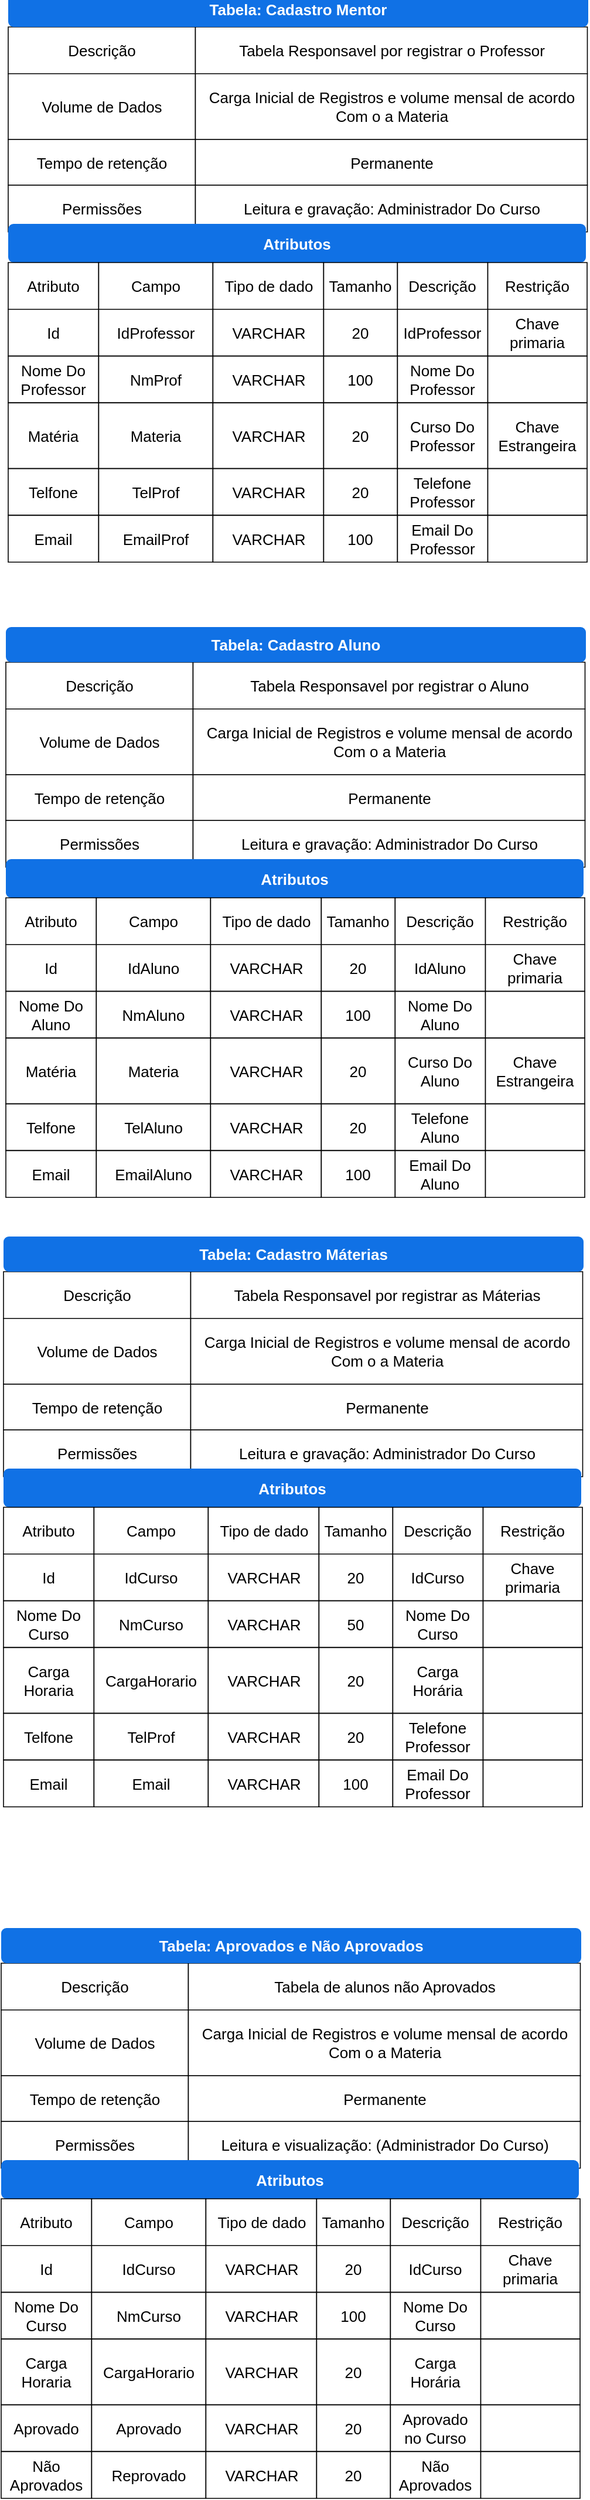 <mxfile version="24.8.4">
  <diagram name="Página-1" id="PAXbhvuJeFWXxdjK3qno">
    <mxGraphModel dx="1434" dy="792" grid="1" gridSize="10" guides="1" tooltips="1" connect="1" arrows="1" fold="1" page="1" pageScale="1" pageWidth="827" pageHeight="1169" math="0" shadow="0">
      <root>
        <mxCell id="0" />
        <mxCell id="1" parent="0" />
        <mxCell id="f3UsurF6tnfP4x0F-ZMV-2" value="" style="html=1;overflow=block;blockSpacing=1;whiteSpace=wrap;fontSize=13;align=left;spacing=3.8;verticalAlign=top;strokeColor=none;fillOpacity=0;rounded=1;absoluteArcSize=1;arcSize=9;fillColor=#ffffff;strokeWidth=0;lucidId=qW1h2og5B8as;" parent="1" vertex="1">
          <mxGeometry x="833" y="425" width="143" height="24" as="geometry" />
        </mxCell>
        <mxCell id="f3UsurF6tnfP4x0F-ZMV-3" value="" style="group;dropTarget=0;pointerEvents=0;html=1;" parent="1" vertex="1">
          <mxGeometry x="705" y="438" width="462" height="175" as="geometry" />
        </mxCell>
        <mxCell id="f3UsurF6tnfP4x0F-ZMV-4" value="Descrição" style="shape=partialRectangle;html=1;whiteSpace=wrap;connectable=0;fillColor=#ffffff;verticalAlign=middle;spacing=3.8;strokeWidth=0.8;fontSize=13;" parent="f3UsurF6tnfP4x0F-ZMV-3" vertex="1">
          <mxGeometry width="159.75" height="39.9" as="geometry" />
        </mxCell>
        <mxCell id="f3UsurF6tnfP4x0F-ZMV-5" value="Tabela Responsavel por registrar o Professor" style="shape=partialRectangle;html=1;whiteSpace=wrap;connectable=0;fillColor=#ffffff;verticalAlign=middle;spacing=3.8;strokeWidth=0.8;fontSize=13;" parent="f3UsurF6tnfP4x0F-ZMV-3" vertex="1">
          <mxGeometry x="159.75" width="334.5" height="39.9" as="geometry" />
        </mxCell>
        <mxCell id="f3UsurF6tnfP4x0F-ZMV-6" value="Volume de Dados" style="shape=partialRectangle;html=1;whiteSpace=wrap;connectable=0;fillColor=#ffffff;verticalAlign=middle;spacing=3.8;strokeWidth=0.8;fontSize=13;" parent="f3UsurF6tnfP4x0F-ZMV-3" vertex="1">
          <mxGeometry y="39.9" width="159.75" height="56.1" as="geometry" />
        </mxCell>
        <mxCell id="f3UsurF6tnfP4x0F-ZMV-7" value="Carga Inicial de Registros e volume mensal de acordo Com o a Materia " style="shape=partialRectangle;html=1;whiteSpace=wrap;connectable=0;fillColor=#ffffff;verticalAlign=middle;spacing=3.8;strokeWidth=0.8;fontSize=13;" parent="f3UsurF6tnfP4x0F-ZMV-3" vertex="1">
          <mxGeometry x="159.75" y="39.9" width="334.5" height="56.1" as="geometry" />
        </mxCell>
        <mxCell id="f3UsurF6tnfP4x0F-ZMV-8" value="Tempo de retenção" style="shape=partialRectangle;html=1;whiteSpace=wrap;connectable=0;fillColor=#ffffff;strokeOpacity=100;verticalAlign=middle;spacing=3.8;strokeWidth=0.8;fontSize=13;" parent="f3UsurF6tnfP4x0F-ZMV-3" vertex="1">
          <mxGeometry y="96" width="159.75" height="39" as="geometry" />
        </mxCell>
        <mxCell id="f3UsurF6tnfP4x0F-ZMV-9" value="Permanente" style="shape=partialRectangle;html=1;whiteSpace=wrap;connectable=0;fillColor=#ffffff;strokeOpacity=100;verticalAlign=middle;spacing=3.8;strokeWidth=0.8;fontSize=13;" parent="f3UsurF6tnfP4x0F-ZMV-3" vertex="1">
          <mxGeometry x="159.75" y="96" width="334.5" height="39" as="geometry" />
        </mxCell>
        <mxCell id="f3UsurF6tnfP4x0F-ZMV-10" value="Permissões" style="shape=partialRectangle;html=1;whiteSpace=wrap;connectable=0;fillColor=#ffffff;strokeOpacity=100;verticalAlign=middle;spacing=3.8;strokeWidth=0.8;fontSize=13;" parent="f3UsurF6tnfP4x0F-ZMV-3" vertex="1">
          <mxGeometry y="135" width="159.75" height="39.9" as="geometry" />
        </mxCell>
        <mxCell id="f3UsurF6tnfP4x0F-ZMV-11" value="Leitura e gravação: Administrador Do Curso" style="shape=partialRectangle;html=1;whiteSpace=wrap;connectable=0;fillColor=#ffffff;strokeOpacity=100;verticalAlign=middle;spacing=3.8;strokeWidth=0.8;fontSize=13;" parent="f3UsurF6tnfP4x0F-ZMV-3" vertex="1">
          <mxGeometry x="159.75" y="135" width="334.5" height="39.9" as="geometry" />
        </mxCell>
        <mxCell id="f3UsurF6tnfP4x0F-ZMV-12" value="Tabela: Cadastro Mentor" style="html=1;overflow=block;blockSpacing=1;whiteSpace=wrap;fontSize=13;fontColor=#ffffff;fontStyle=1;spacing=3.8;strokeColor=#unset;fillOpacity=100;rounded=1;absoluteArcSize=1;arcSize=9;fillColor=#1071e5;strokeWidth=NaN;lucidId=qW1hL0tGTbgu;" parent="1" vertex="1">
          <mxGeometry x="705" y="408" width="495" height="30" as="geometry" />
        </mxCell>
        <mxCell id="f3UsurF6tnfP4x0F-ZMV-13" value="Atributos" style="html=1;overflow=block;blockSpacing=1;whiteSpace=wrap;fontSize=13;fontColor=#ffffff;fontStyle=1;spacing=3.8;strokeColor=#unset;fillOpacity=100;rounded=1;absoluteArcSize=1;arcSize=9;fillColor=#1071e5;strokeWidth=NaN;lucidId=qW1hWsr51kTA;" parent="1" vertex="1">
          <mxGeometry x="705" y="606" width="493" height="33" as="geometry" />
        </mxCell>
        <mxCell id="f3UsurF6tnfP4x0F-ZMV-14" value="" style="group;dropTarget=0;pointerEvents=0;html=1;" parent="1" vertex="1">
          <mxGeometry x="705" y="639" width="462" height="200" as="geometry" />
        </mxCell>
        <mxCell id="f3UsurF6tnfP4x0F-ZMV-15" value="Atributo" style="shape=partialRectangle;html=1;whiteSpace=wrap;connectable=0;fillColor=#ffffff;verticalAlign=middle;spacing=3.8;strokeWidth=0.8;fontSize=13;" parent="f3UsurF6tnfP4x0F-ZMV-14" vertex="1">
          <mxGeometry width="77.213" height="39.9" as="geometry" />
        </mxCell>
        <mxCell id="f3UsurF6tnfP4x0F-ZMV-16" value="Campo" style="shape=partialRectangle;html=1;whiteSpace=wrap;connectable=0;fillColor=#ffffff;verticalAlign=middle;spacing=3.8;strokeWidth=0.8;fontSize=13;" parent="f3UsurF6tnfP4x0F-ZMV-14" vertex="1">
          <mxGeometry x="77.213" width="97.5" height="39.9" as="geometry" />
        </mxCell>
        <mxCell id="f3UsurF6tnfP4x0F-ZMV-17" value="Tipo de dado" style="shape=partialRectangle;html=1;whiteSpace=wrap;connectable=0;fillColor=#ffffff;verticalAlign=middle;spacing=3.8;strokeWidth=0.8;fontSize=13;" parent="f3UsurF6tnfP4x0F-ZMV-14" vertex="1">
          <mxGeometry x="174.713" width="94.5" height="39.9" as="geometry" />
        </mxCell>
        <mxCell id="f3UsurF6tnfP4x0F-ZMV-18" value="Tamanho" style="shape=partialRectangle;html=1;whiteSpace=wrap;connectable=0;fillColor=#ffffff;strokeOpacity=100;verticalAlign=middle;spacing=3.8;strokeWidth=0.8;fontSize=13;" parent="f3UsurF6tnfP4x0F-ZMV-14" vertex="1">
          <mxGeometry x="269.212" width="63" height="39.9" as="geometry" />
        </mxCell>
        <mxCell id="f3UsurF6tnfP4x0F-ZMV-19" value="Descrição" style="shape=partialRectangle;html=1;whiteSpace=wrap;connectable=0;fillColor=#ffffff;strokeOpacity=100;verticalAlign=middle;spacing=3.8;strokeWidth=0.8;fontSize=13;" parent="f3UsurF6tnfP4x0F-ZMV-14" vertex="1">
          <mxGeometry x="332.212" width="77.063" height="39.9" as="geometry" />
        </mxCell>
        <mxCell id="f3UsurF6tnfP4x0F-ZMV-20" value="Restrição" style="shape=partialRectangle;html=1;whiteSpace=wrap;connectable=0;fillColor=#ffffff;strokeOpacity=100;verticalAlign=middle;spacing=3.8;strokeWidth=0.8;fontSize=13;" parent="f3UsurF6tnfP4x0F-ZMV-14" vertex="1">
          <mxGeometry x="409.275" width="84.75" height="39.9" as="geometry" />
        </mxCell>
        <mxCell id="f3UsurF6tnfP4x0F-ZMV-21" value="Id" style="shape=partialRectangle;html=1;whiteSpace=wrap;connectable=0;fillColor=#ffffff;verticalAlign=middle;spacing=3.8;strokeWidth=0.8;fontSize=13;" parent="f3UsurF6tnfP4x0F-ZMV-14" vertex="1">
          <mxGeometry y="39.9" width="77.213" height="39.9" as="geometry" />
        </mxCell>
        <mxCell id="f3UsurF6tnfP4x0F-ZMV-22" value="IdProfessor" style="shape=partialRectangle;html=1;whiteSpace=wrap;connectable=0;fillColor=#ffffff;verticalAlign=middle;spacing=3.8;strokeWidth=0.8;fontSize=13;" parent="f3UsurF6tnfP4x0F-ZMV-14" vertex="1">
          <mxGeometry x="77.213" y="39.9" width="97.5" height="39.9" as="geometry" />
        </mxCell>
        <mxCell id="f3UsurF6tnfP4x0F-ZMV-23" value="VARCHAR" style="shape=partialRectangle;html=1;whiteSpace=wrap;connectable=0;fillColor=#ffffff;verticalAlign=middle;spacing=3.8;strokeWidth=0.8;fontSize=13;" parent="f3UsurF6tnfP4x0F-ZMV-14" vertex="1">
          <mxGeometry x="174.713" y="39.9" width="94.5" height="39.9" as="geometry" />
        </mxCell>
        <mxCell id="f3UsurF6tnfP4x0F-ZMV-24" value="20" style="shape=partialRectangle;html=1;whiteSpace=wrap;connectable=0;fillColor=#ffffff;strokeOpacity=100;verticalAlign=middle;spacing=3.8;strokeWidth=0.8;fontSize=13;" parent="f3UsurF6tnfP4x0F-ZMV-14" vertex="1">
          <mxGeometry x="269.212" y="39.9" width="63" height="39.9" as="geometry" />
        </mxCell>
        <mxCell id="f3UsurF6tnfP4x0F-ZMV-25" value="IdProfessor" style="shape=partialRectangle;html=1;whiteSpace=wrap;connectable=0;fillColor=#ffffff;strokeOpacity=100;verticalAlign=middle;spacing=3.8;strokeWidth=0.8;fontSize=13;" parent="f3UsurF6tnfP4x0F-ZMV-14" vertex="1">
          <mxGeometry x="332.212" y="39.9" width="77.063" height="39.9" as="geometry" />
        </mxCell>
        <mxCell id="f3UsurF6tnfP4x0F-ZMV-26" value="Chave primaria" style="shape=partialRectangle;html=1;whiteSpace=wrap;connectable=0;fillColor=#ffffff;strokeOpacity=100;verticalAlign=middle;spacing=3.8;strokeWidth=0.8;fontSize=13;" parent="f3UsurF6tnfP4x0F-ZMV-14" vertex="1">
          <mxGeometry x="409.275" y="39.9" width="84.75" height="39.9" as="geometry" />
        </mxCell>
        <mxCell id="f3UsurF6tnfP4x0F-ZMV-27" value="Nome Do Professor" style="shape=partialRectangle;html=1;whiteSpace=wrap;connectable=0;fillColor=#ffffff;strokeOpacity=100;verticalAlign=middle;spacing=3.8;strokeWidth=0.8;fontSize=13;" parent="f3UsurF6tnfP4x0F-ZMV-14" vertex="1">
          <mxGeometry y="79.8" width="77.213" height="39.9" as="geometry" />
        </mxCell>
        <mxCell id="f3UsurF6tnfP4x0F-ZMV-28" value="NmProf" style="shape=partialRectangle;html=1;whiteSpace=wrap;connectable=0;fillColor=#ffffff;strokeOpacity=100;verticalAlign=middle;spacing=3.8;strokeWidth=0.8;fontSize=13;" parent="f3UsurF6tnfP4x0F-ZMV-14" vertex="1">
          <mxGeometry x="77.213" y="79.8" width="97.5" height="39.9" as="geometry" />
        </mxCell>
        <mxCell id="f3UsurF6tnfP4x0F-ZMV-29" value="VARCHAR" style="shape=partialRectangle;html=1;whiteSpace=wrap;connectable=0;fillColor=#ffffff;strokeOpacity=100;verticalAlign=middle;spacing=3.8;strokeWidth=0.8;fontSize=13;" parent="f3UsurF6tnfP4x0F-ZMV-14" vertex="1">
          <mxGeometry x="174.713" y="79.8" width="94.5" height="39.9" as="geometry" />
        </mxCell>
        <mxCell id="f3UsurF6tnfP4x0F-ZMV-30" value="100" style="shape=partialRectangle;html=1;whiteSpace=wrap;connectable=0;fillColor=#ffffff;strokeOpacity=100;verticalAlign=middle;spacing=3.8;strokeWidth=0.8;fontSize=13;" parent="f3UsurF6tnfP4x0F-ZMV-14" vertex="1">
          <mxGeometry x="269.212" y="79.8" width="63" height="39.9" as="geometry" />
        </mxCell>
        <mxCell id="f3UsurF6tnfP4x0F-ZMV-31" value="Nome Do Professor" style="shape=partialRectangle;html=1;whiteSpace=wrap;connectable=0;fillColor=#ffffff;strokeOpacity=100;verticalAlign=middle;spacing=3.8;strokeWidth=0.8;fontSize=13;" parent="f3UsurF6tnfP4x0F-ZMV-14" vertex="1">
          <mxGeometry x="332.212" y="79.8" width="77.063" height="39.9" as="geometry" />
        </mxCell>
        <mxCell id="f3UsurF6tnfP4x0F-ZMV-32" value="" style="shape=partialRectangle;html=1;whiteSpace=wrap;connectable=0;fillColor=#ffffff;strokeOpacity=100;verticalAlign=middle;spacing=3.8;strokeWidth=0.8;fontSize=13;" parent="f3UsurF6tnfP4x0F-ZMV-14" vertex="1">
          <mxGeometry x="409.275" y="79.8" width="84.75" height="39.9" as="geometry" />
        </mxCell>
        <mxCell id="f3UsurF6tnfP4x0F-ZMV-33" value="Matéria " style="shape=partialRectangle;html=1;whiteSpace=wrap;connectable=0;fillColor=#ffffff;strokeOpacity=100;verticalAlign=middle;spacing=3.8;strokeWidth=0.8;fontSize=13;" parent="f3UsurF6tnfP4x0F-ZMV-14" vertex="1">
          <mxGeometry y="119.7" width="77.213" height="56.1" as="geometry" />
        </mxCell>
        <mxCell id="f3UsurF6tnfP4x0F-ZMV-34" value="Materia" style="shape=partialRectangle;html=1;whiteSpace=wrap;connectable=0;fillColor=#ffffff;strokeOpacity=100;verticalAlign=middle;spacing=3.8;strokeWidth=0.8;fontSize=13;" parent="f3UsurF6tnfP4x0F-ZMV-14" vertex="1">
          <mxGeometry x="77.213" y="119.7" width="97.5" height="56.1" as="geometry" />
        </mxCell>
        <mxCell id="f3UsurF6tnfP4x0F-ZMV-35" value="VARCHAR" style="shape=partialRectangle;html=1;whiteSpace=wrap;connectable=0;fillColor=#ffffff;strokeOpacity=100;verticalAlign=middle;spacing=3.8;strokeWidth=0.8;fontSize=13;" parent="f3UsurF6tnfP4x0F-ZMV-14" vertex="1">
          <mxGeometry x="174.713" y="119.7" width="94.5" height="56.1" as="geometry" />
        </mxCell>
        <mxCell id="f3UsurF6tnfP4x0F-ZMV-36" value="20" style="shape=partialRectangle;html=1;whiteSpace=wrap;connectable=0;fillColor=#ffffff;strokeOpacity=100;verticalAlign=middle;spacing=3.8;strokeWidth=0.8;fontSize=13;" parent="f3UsurF6tnfP4x0F-ZMV-14" vertex="1">
          <mxGeometry x="269.212" y="119.7" width="63" height="56.1" as="geometry" />
        </mxCell>
        <mxCell id="f3UsurF6tnfP4x0F-ZMV-37" value="Curso Do Professor" style="shape=partialRectangle;html=1;whiteSpace=wrap;connectable=0;fillColor=#ffffff;strokeOpacity=100;verticalAlign=middle;spacing=3.8;strokeWidth=0.8;fontSize=13;" parent="f3UsurF6tnfP4x0F-ZMV-14" vertex="1">
          <mxGeometry x="332.212" y="119.7" width="77.063" height="56.1" as="geometry" />
        </mxCell>
        <mxCell id="f3UsurF6tnfP4x0F-ZMV-38" value="&lt;div&gt;Chave Estrangeira&lt;/div&gt;" style="shape=partialRectangle;html=1;whiteSpace=wrap;connectable=0;fillColor=#ffffff;strokeOpacity=100;verticalAlign=middle;spacing=3.8;strokeWidth=0.8;fontSize=13;" parent="f3UsurF6tnfP4x0F-ZMV-14" vertex="1">
          <mxGeometry x="409.275" y="119.7" width="84.75" height="56.1" as="geometry" />
        </mxCell>
        <mxCell id="f3UsurF6tnfP4x0F-ZMV-39" value="Telfone" style="shape=partialRectangle;html=1;whiteSpace=wrap;connectable=0;fillColor=#ffffff;strokeOpacity=100;verticalAlign=middle;spacing=3.8;strokeWidth=0.8;fontSize=13;" parent="f3UsurF6tnfP4x0F-ZMV-14" vertex="1">
          <mxGeometry y="175.8" width="77.213" height="39.9" as="geometry" />
        </mxCell>
        <mxCell id="f3UsurF6tnfP4x0F-ZMV-40" value="TelProf" style="shape=partialRectangle;html=1;whiteSpace=wrap;connectable=0;fillColor=#ffffff;strokeOpacity=100;verticalAlign=middle;spacing=3.8;strokeWidth=0.8;fontSize=13;" parent="f3UsurF6tnfP4x0F-ZMV-14" vertex="1">
          <mxGeometry x="77.213" y="175.8" width="97.5" height="39.9" as="geometry" />
        </mxCell>
        <mxCell id="f3UsurF6tnfP4x0F-ZMV-41" value="VARCHAR" style="shape=partialRectangle;html=1;whiteSpace=wrap;connectable=0;fillColor=#ffffff;strokeOpacity=100;verticalAlign=middle;spacing=3.8;strokeWidth=0.8;fontSize=13;" parent="f3UsurF6tnfP4x0F-ZMV-14" vertex="1">
          <mxGeometry x="174.713" y="175.8" width="94.5" height="39.9" as="geometry" />
        </mxCell>
        <mxCell id="f3UsurF6tnfP4x0F-ZMV-42" value="20" style="shape=partialRectangle;html=1;whiteSpace=wrap;connectable=0;fillColor=#ffffff;strokeOpacity=100;verticalAlign=middle;spacing=3.8;strokeWidth=0.8;fontSize=13;" parent="f3UsurF6tnfP4x0F-ZMV-14" vertex="1">
          <mxGeometry x="269.212" y="175.8" width="63" height="39.9" as="geometry" />
        </mxCell>
        <mxCell id="f3UsurF6tnfP4x0F-ZMV-43" value="Telefone Professor" style="shape=partialRectangle;html=1;whiteSpace=wrap;connectable=0;fillColor=#ffffff;strokeOpacity=100;verticalAlign=middle;spacing=3.8;strokeWidth=0.8;fontSize=13;" parent="f3UsurF6tnfP4x0F-ZMV-14" vertex="1">
          <mxGeometry x="332.212" y="175.8" width="77.063" height="39.9" as="geometry" />
        </mxCell>
        <mxCell id="f3UsurF6tnfP4x0F-ZMV-44" value="" style="shape=partialRectangle;html=1;whiteSpace=wrap;connectable=0;fillColor=#ffffff;strokeOpacity=100;verticalAlign=middle;spacing=3.8;strokeWidth=0.8;fontSize=13;" parent="f3UsurF6tnfP4x0F-ZMV-14" vertex="1">
          <mxGeometry x="409.275" y="175.8" width="84.75" height="39.9" as="geometry" />
        </mxCell>
        <mxCell id="f3UsurF6tnfP4x0F-ZMV-45" value="Email" style="shape=partialRectangle;html=1;whiteSpace=wrap;connectable=0;fillColor=#ffffff;strokeOpacity=100;verticalAlign=middle;spacing=3.8;strokeWidth=0.8;fontSize=13;" parent="f3UsurF6tnfP4x0F-ZMV-14" vertex="1">
          <mxGeometry y="215.7" width="77.213" height="39.9" as="geometry" />
        </mxCell>
        <mxCell id="f3UsurF6tnfP4x0F-ZMV-46" value="EmailProf" style="shape=partialRectangle;html=1;whiteSpace=wrap;connectable=0;fillColor=#ffffff;strokeOpacity=100;verticalAlign=middle;spacing=3.8;strokeWidth=0.8;fontSize=13;" parent="f3UsurF6tnfP4x0F-ZMV-14" vertex="1">
          <mxGeometry x="77.213" y="215.7" width="97.5" height="39.9" as="geometry" />
        </mxCell>
        <mxCell id="f3UsurF6tnfP4x0F-ZMV-47" value="VARCHAR" style="shape=partialRectangle;html=1;whiteSpace=wrap;connectable=0;fillColor=#ffffff;strokeOpacity=100;verticalAlign=middle;spacing=3.8;strokeWidth=0.8;fontSize=13;" parent="f3UsurF6tnfP4x0F-ZMV-14" vertex="1">
          <mxGeometry x="174.713" y="215.7" width="94.5" height="39.9" as="geometry" />
        </mxCell>
        <mxCell id="f3UsurF6tnfP4x0F-ZMV-48" value="100" style="shape=partialRectangle;html=1;whiteSpace=wrap;connectable=0;fillColor=#ffffff;strokeOpacity=100;verticalAlign=middle;spacing=3.8;strokeWidth=0.8;fontSize=13;" parent="f3UsurF6tnfP4x0F-ZMV-14" vertex="1">
          <mxGeometry x="269.212" y="215.7" width="63" height="39.9" as="geometry" />
        </mxCell>
        <mxCell id="f3UsurF6tnfP4x0F-ZMV-49" value="Email Do Professor" style="shape=partialRectangle;html=1;whiteSpace=wrap;connectable=0;fillColor=#ffffff;strokeOpacity=100;verticalAlign=middle;spacing=3.8;strokeWidth=0.8;fontSize=13;" parent="f3UsurF6tnfP4x0F-ZMV-14" vertex="1">
          <mxGeometry x="332.212" y="215.7" width="77.063" height="39.9" as="geometry" />
        </mxCell>
        <mxCell id="f3UsurF6tnfP4x0F-ZMV-50" value="" style="shape=partialRectangle;html=1;whiteSpace=wrap;connectable=0;fillColor=#ffffff;strokeOpacity=100;verticalAlign=middle;spacing=3.8;strokeWidth=0.8;fontSize=13;" parent="f3UsurF6tnfP4x0F-ZMV-14" vertex="1">
          <mxGeometry x="409.275" y="215.7" width="84.75" height="39.9" as="geometry" />
        </mxCell>
        <mxCell id="f3UsurF6tnfP4x0F-ZMV-75" value="" style="html=1;overflow=block;blockSpacing=1;whiteSpace=wrap;fontSize=13;align=left;spacing=3.8;verticalAlign=top;strokeColor=none;fillOpacity=0;rounded=1;absoluteArcSize=1;arcSize=9;fillColor=#ffffff;strokeWidth=0;lucidId=qW1h2og5B8as;" parent="1" vertex="1">
          <mxGeometry x="831" y="967" width="143" height="24" as="geometry" />
        </mxCell>
        <mxCell id="f3UsurF6tnfP4x0F-ZMV-76" value="" style="group;dropTarget=0;pointerEvents=0;html=1;" parent="1" vertex="1">
          <mxGeometry x="703" y="980" width="462" height="175" as="geometry" />
        </mxCell>
        <mxCell id="f3UsurF6tnfP4x0F-ZMV-77" value="Descrição" style="shape=partialRectangle;html=1;whiteSpace=wrap;connectable=0;fillColor=#ffffff;verticalAlign=middle;spacing=3.8;strokeWidth=0.8;fontSize=13;" parent="f3UsurF6tnfP4x0F-ZMV-76" vertex="1">
          <mxGeometry width="159.75" height="39.9" as="geometry" />
        </mxCell>
        <mxCell id="f3UsurF6tnfP4x0F-ZMV-78" value="Tabela Responsavel por registrar o Aluno" style="shape=partialRectangle;html=1;whiteSpace=wrap;connectable=0;fillColor=#ffffff;verticalAlign=middle;spacing=3.8;strokeWidth=0.8;fontSize=13;" parent="f3UsurF6tnfP4x0F-ZMV-76" vertex="1">
          <mxGeometry x="159.75" width="334.5" height="39.9" as="geometry" />
        </mxCell>
        <mxCell id="f3UsurF6tnfP4x0F-ZMV-79" value="Volume de Dados" style="shape=partialRectangle;html=1;whiteSpace=wrap;connectable=0;fillColor=#ffffff;verticalAlign=middle;spacing=3.8;strokeWidth=0.8;fontSize=13;" parent="f3UsurF6tnfP4x0F-ZMV-76" vertex="1">
          <mxGeometry y="39.9" width="159.75" height="56.1" as="geometry" />
        </mxCell>
        <mxCell id="f3UsurF6tnfP4x0F-ZMV-80" value="Carga Inicial de Registros e volume mensal de acordo Com o a Materia " style="shape=partialRectangle;html=1;whiteSpace=wrap;connectable=0;fillColor=#ffffff;verticalAlign=middle;spacing=3.8;strokeWidth=0.8;fontSize=13;" parent="f3UsurF6tnfP4x0F-ZMV-76" vertex="1">
          <mxGeometry x="159.75" y="39.9" width="334.5" height="56.1" as="geometry" />
        </mxCell>
        <mxCell id="f3UsurF6tnfP4x0F-ZMV-81" value="Tempo de retenção" style="shape=partialRectangle;html=1;whiteSpace=wrap;connectable=0;fillColor=#ffffff;strokeOpacity=100;verticalAlign=middle;spacing=3.8;strokeWidth=0.8;fontSize=13;" parent="f3UsurF6tnfP4x0F-ZMV-76" vertex="1">
          <mxGeometry y="96" width="159.75" height="39" as="geometry" />
        </mxCell>
        <mxCell id="f3UsurF6tnfP4x0F-ZMV-82" value="Permanente" style="shape=partialRectangle;html=1;whiteSpace=wrap;connectable=0;fillColor=#ffffff;strokeOpacity=100;verticalAlign=middle;spacing=3.8;strokeWidth=0.8;fontSize=13;" parent="f3UsurF6tnfP4x0F-ZMV-76" vertex="1">
          <mxGeometry x="159.75" y="96" width="334.5" height="39" as="geometry" />
        </mxCell>
        <mxCell id="f3UsurF6tnfP4x0F-ZMV-83" value="Permissões" style="shape=partialRectangle;html=1;whiteSpace=wrap;connectable=0;fillColor=#ffffff;strokeOpacity=100;verticalAlign=middle;spacing=3.8;strokeWidth=0.8;fontSize=13;" parent="f3UsurF6tnfP4x0F-ZMV-76" vertex="1">
          <mxGeometry y="135" width="159.75" height="39.9" as="geometry" />
        </mxCell>
        <mxCell id="f3UsurF6tnfP4x0F-ZMV-84" value="Leitura e gravação: Administrador Do Curso" style="shape=partialRectangle;html=1;whiteSpace=wrap;connectable=0;fillColor=#ffffff;strokeOpacity=100;verticalAlign=middle;spacing=3.8;strokeWidth=0.8;fontSize=13;" parent="f3UsurF6tnfP4x0F-ZMV-76" vertex="1">
          <mxGeometry x="159.75" y="135" width="334.5" height="39.9" as="geometry" />
        </mxCell>
        <mxCell id="f3UsurF6tnfP4x0F-ZMV-85" value="Tabela: Cadastro Aluno" style="html=1;overflow=block;blockSpacing=1;whiteSpace=wrap;fontSize=13;fontColor=#ffffff;fontStyle=1;spacing=3.8;strokeColor=#unset;fillOpacity=100;rounded=1;absoluteArcSize=1;arcSize=9;fillColor=#1071e5;strokeWidth=NaN;lucidId=qW1hL0tGTbgu;" parent="1" vertex="1">
          <mxGeometry x="703" y="950" width="495" height="30" as="geometry" />
        </mxCell>
        <mxCell id="f3UsurF6tnfP4x0F-ZMV-86" value="Atributos" style="html=1;overflow=block;blockSpacing=1;whiteSpace=wrap;fontSize=13;fontColor=#ffffff;fontStyle=1;spacing=3.8;strokeColor=#unset;fillOpacity=100;rounded=1;absoluteArcSize=1;arcSize=9;fillColor=#1071e5;strokeWidth=NaN;lucidId=qW1hWsr51kTA;" parent="1" vertex="1">
          <mxGeometry x="703" y="1148" width="493" height="33" as="geometry" />
        </mxCell>
        <mxCell id="f3UsurF6tnfP4x0F-ZMV-87" value="" style="group;dropTarget=0;pointerEvents=0;html=1;" parent="1" vertex="1">
          <mxGeometry x="703" y="1181" width="462" height="200" as="geometry" />
        </mxCell>
        <mxCell id="f3UsurF6tnfP4x0F-ZMV-88" value="Atributo" style="shape=partialRectangle;html=1;whiteSpace=wrap;connectable=0;fillColor=#ffffff;verticalAlign=middle;spacing=3.8;strokeWidth=0.8;fontSize=13;" parent="f3UsurF6tnfP4x0F-ZMV-87" vertex="1">
          <mxGeometry width="77.213" height="39.9" as="geometry" />
        </mxCell>
        <mxCell id="f3UsurF6tnfP4x0F-ZMV-89" value="Campo" style="shape=partialRectangle;html=1;whiteSpace=wrap;connectable=0;fillColor=#ffffff;verticalAlign=middle;spacing=3.8;strokeWidth=0.8;fontSize=13;" parent="f3UsurF6tnfP4x0F-ZMV-87" vertex="1">
          <mxGeometry x="77.213" width="97.5" height="39.9" as="geometry" />
        </mxCell>
        <mxCell id="f3UsurF6tnfP4x0F-ZMV-90" value="Tipo de dado" style="shape=partialRectangle;html=1;whiteSpace=wrap;connectable=0;fillColor=#ffffff;verticalAlign=middle;spacing=3.8;strokeWidth=0.8;fontSize=13;" parent="f3UsurF6tnfP4x0F-ZMV-87" vertex="1">
          <mxGeometry x="174.713" width="94.5" height="39.9" as="geometry" />
        </mxCell>
        <mxCell id="f3UsurF6tnfP4x0F-ZMV-91" value="Tamanho" style="shape=partialRectangle;html=1;whiteSpace=wrap;connectable=0;fillColor=#ffffff;strokeOpacity=100;verticalAlign=middle;spacing=3.8;strokeWidth=0.8;fontSize=13;" parent="f3UsurF6tnfP4x0F-ZMV-87" vertex="1">
          <mxGeometry x="269.212" width="63" height="39.9" as="geometry" />
        </mxCell>
        <mxCell id="f3UsurF6tnfP4x0F-ZMV-92" value="Descrição" style="shape=partialRectangle;html=1;whiteSpace=wrap;connectable=0;fillColor=#ffffff;strokeOpacity=100;verticalAlign=middle;spacing=3.8;strokeWidth=0.8;fontSize=13;" parent="f3UsurF6tnfP4x0F-ZMV-87" vertex="1">
          <mxGeometry x="332.212" width="77.063" height="39.9" as="geometry" />
        </mxCell>
        <mxCell id="f3UsurF6tnfP4x0F-ZMV-93" value="Restrição" style="shape=partialRectangle;html=1;whiteSpace=wrap;connectable=0;fillColor=#ffffff;strokeOpacity=100;verticalAlign=middle;spacing=3.8;strokeWidth=0.8;fontSize=13;" parent="f3UsurF6tnfP4x0F-ZMV-87" vertex="1">
          <mxGeometry x="409.275" width="84.75" height="39.9" as="geometry" />
        </mxCell>
        <mxCell id="f3UsurF6tnfP4x0F-ZMV-94" value="Id" style="shape=partialRectangle;html=1;whiteSpace=wrap;connectable=0;fillColor=#ffffff;verticalAlign=middle;spacing=3.8;strokeWidth=0.8;fontSize=13;" parent="f3UsurF6tnfP4x0F-ZMV-87" vertex="1">
          <mxGeometry y="39.9" width="77.213" height="39.9" as="geometry" />
        </mxCell>
        <mxCell id="f3UsurF6tnfP4x0F-ZMV-95" value="IdAluno" style="shape=partialRectangle;html=1;whiteSpace=wrap;connectable=0;fillColor=#ffffff;verticalAlign=middle;spacing=3.8;strokeWidth=0.8;fontSize=13;" parent="f3UsurF6tnfP4x0F-ZMV-87" vertex="1">
          <mxGeometry x="77.213" y="39.9" width="97.5" height="39.9" as="geometry" />
        </mxCell>
        <mxCell id="f3UsurF6tnfP4x0F-ZMV-96" value="VARCHAR" style="shape=partialRectangle;html=1;whiteSpace=wrap;connectable=0;fillColor=#ffffff;verticalAlign=middle;spacing=3.8;strokeWidth=0.8;fontSize=13;" parent="f3UsurF6tnfP4x0F-ZMV-87" vertex="1">
          <mxGeometry x="174.713" y="39.9" width="94.5" height="39.9" as="geometry" />
        </mxCell>
        <mxCell id="f3UsurF6tnfP4x0F-ZMV-97" value="20" style="shape=partialRectangle;html=1;whiteSpace=wrap;connectable=0;fillColor=#ffffff;strokeOpacity=100;verticalAlign=middle;spacing=3.8;strokeWidth=0.8;fontSize=13;" parent="f3UsurF6tnfP4x0F-ZMV-87" vertex="1">
          <mxGeometry x="269.212" y="39.9" width="63" height="39.9" as="geometry" />
        </mxCell>
        <mxCell id="f3UsurF6tnfP4x0F-ZMV-98" value="IdAluno" style="shape=partialRectangle;html=1;whiteSpace=wrap;connectable=0;fillColor=#ffffff;strokeOpacity=100;verticalAlign=middle;spacing=3.8;strokeWidth=0.8;fontSize=13;" parent="f3UsurF6tnfP4x0F-ZMV-87" vertex="1">
          <mxGeometry x="332.212" y="39.9" width="77.063" height="39.9" as="geometry" />
        </mxCell>
        <mxCell id="f3UsurF6tnfP4x0F-ZMV-99" value="Chave primaria" style="shape=partialRectangle;html=1;whiteSpace=wrap;connectable=0;fillColor=#ffffff;strokeOpacity=100;verticalAlign=middle;spacing=3.8;strokeWidth=0.8;fontSize=13;" parent="f3UsurF6tnfP4x0F-ZMV-87" vertex="1">
          <mxGeometry x="409.275" y="39.9" width="84.75" height="39.9" as="geometry" />
        </mxCell>
        <mxCell id="f3UsurF6tnfP4x0F-ZMV-100" value="Nome Do Aluno" style="shape=partialRectangle;html=1;whiteSpace=wrap;connectable=0;fillColor=#ffffff;strokeOpacity=100;verticalAlign=middle;spacing=3.8;strokeWidth=0.8;fontSize=13;" parent="f3UsurF6tnfP4x0F-ZMV-87" vertex="1">
          <mxGeometry y="79.8" width="77.213" height="39.9" as="geometry" />
        </mxCell>
        <mxCell id="f3UsurF6tnfP4x0F-ZMV-101" value="NmAluno" style="shape=partialRectangle;html=1;whiteSpace=wrap;connectable=0;fillColor=#ffffff;strokeOpacity=100;verticalAlign=middle;spacing=3.8;strokeWidth=0.8;fontSize=13;" parent="f3UsurF6tnfP4x0F-ZMV-87" vertex="1">
          <mxGeometry x="77.213" y="79.8" width="97.5" height="39.9" as="geometry" />
        </mxCell>
        <mxCell id="f3UsurF6tnfP4x0F-ZMV-102" value="VARCHAR" style="shape=partialRectangle;html=1;whiteSpace=wrap;connectable=0;fillColor=#ffffff;strokeOpacity=100;verticalAlign=middle;spacing=3.8;strokeWidth=0.8;fontSize=13;" parent="f3UsurF6tnfP4x0F-ZMV-87" vertex="1">
          <mxGeometry x="174.713" y="79.8" width="94.5" height="39.9" as="geometry" />
        </mxCell>
        <mxCell id="f3UsurF6tnfP4x0F-ZMV-103" value="100" style="shape=partialRectangle;html=1;whiteSpace=wrap;connectable=0;fillColor=#ffffff;strokeOpacity=100;verticalAlign=middle;spacing=3.8;strokeWidth=0.8;fontSize=13;" parent="f3UsurF6tnfP4x0F-ZMV-87" vertex="1">
          <mxGeometry x="269.212" y="79.8" width="63" height="39.9" as="geometry" />
        </mxCell>
        <mxCell id="f3UsurF6tnfP4x0F-ZMV-104" value="Nome Do Aluno" style="shape=partialRectangle;html=1;whiteSpace=wrap;connectable=0;fillColor=#ffffff;strokeOpacity=100;verticalAlign=middle;spacing=3.8;strokeWidth=0.8;fontSize=13;" parent="f3UsurF6tnfP4x0F-ZMV-87" vertex="1">
          <mxGeometry x="332.212" y="79.8" width="77.063" height="39.9" as="geometry" />
        </mxCell>
        <mxCell id="f3UsurF6tnfP4x0F-ZMV-105" value="" style="shape=partialRectangle;html=1;whiteSpace=wrap;connectable=0;fillColor=#ffffff;strokeOpacity=100;verticalAlign=middle;spacing=3.8;strokeWidth=0.8;fontSize=13;" parent="f3UsurF6tnfP4x0F-ZMV-87" vertex="1">
          <mxGeometry x="409.275" y="79.8" width="84.75" height="39.9" as="geometry" />
        </mxCell>
        <mxCell id="f3UsurF6tnfP4x0F-ZMV-106" value="Matéria " style="shape=partialRectangle;html=1;whiteSpace=wrap;connectable=0;fillColor=#ffffff;strokeOpacity=100;verticalAlign=middle;spacing=3.8;strokeWidth=0.8;fontSize=13;" parent="f3UsurF6tnfP4x0F-ZMV-87" vertex="1">
          <mxGeometry y="119.7" width="77.213" height="56.1" as="geometry" />
        </mxCell>
        <mxCell id="f3UsurF6tnfP4x0F-ZMV-107" value="Materia" style="shape=partialRectangle;html=1;whiteSpace=wrap;connectable=0;fillColor=#ffffff;strokeOpacity=100;verticalAlign=middle;spacing=3.8;strokeWidth=0.8;fontSize=13;" parent="f3UsurF6tnfP4x0F-ZMV-87" vertex="1">
          <mxGeometry x="77.213" y="119.7" width="97.5" height="56.1" as="geometry" />
        </mxCell>
        <mxCell id="f3UsurF6tnfP4x0F-ZMV-108" value="VARCHAR" style="shape=partialRectangle;html=1;whiteSpace=wrap;connectable=0;fillColor=#ffffff;strokeOpacity=100;verticalAlign=middle;spacing=3.8;strokeWidth=0.8;fontSize=13;" parent="f3UsurF6tnfP4x0F-ZMV-87" vertex="1">
          <mxGeometry x="174.713" y="119.7" width="94.5" height="56.1" as="geometry" />
        </mxCell>
        <mxCell id="f3UsurF6tnfP4x0F-ZMV-109" value="20" style="shape=partialRectangle;html=1;whiteSpace=wrap;connectable=0;fillColor=#ffffff;strokeOpacity=100;verticalAlign=middle;spacing=3.8;strokeWidth=0.8;fontSize=13;" parent="f3UsurF6tnfP4x0F-ZMV-87" vertex="1">
          <mxGeometry x="269.212" y="119.7" width="63" height="56.1" as="geometry" />
        </mxCell>
        <mxCell id="f3UsurF6tnfP4x0F-ZMV-110" value="Curso Do Aluno" style="shape=partialRectangle;html=1;whiteSpace=wrap;connectable=0;fillColor=#ffffff;strokeOpacity=100;verticalAlign=middle;spacing=3.8;strokeWidth=0.8;fontSize=13;" parent="f3UsurF6tnfP4x0F-ZMV-87" vertex="1">
          <mxGeometry x="332.212" y="119.7" width="77.063" height="56.1" as="geometry" />
        </mxCell>
        <mxCell id="f3UsurF6tnfP4x0F-ZMV-111" value="Chave Estrangeira" style="shape=partialRectangle;html=1;whiteSpace=wrap;connectable=0;fillColor=#ffffff;strokeOpacity=100;verticalAlign=middle;spacing=3.8;strokeWidth=0.8;fontSize=13;" parent="f3UsurF6tnfP4x0F-ZMV-87" vertex="1">
          <mxGeometry x="409.275" y="119.7" width="84.75" height="56.1" as="geometry" />
        </mxCell>
        <mxCell id="f3UsurF6tnfP4x0F-ZMV-112" value="Telfone" style="shape=partialRectangle;html=1;whiteSpace=wrap;connectable=0;fillColor=#ffffff;strokeOpacity=100;verticalAlign=middle;spacing=3.8;strokeWidth=0.8;fontSize=13;" parent="f3UsurF6tnfP4x0F-ZMV-87" vertex="1">
          <mxGeometry y="175.8" width="77.213" height="39.9" as="geometry" />
        </mxCell>
        <mxCell id="f3UsurF6tnfP4x0F-ZMV-113" value="TelAluno" style="shape=partialRectangle;html=1;whiteSpace=wrap;connectable=0;fillColor=#ffffff;strokeOpacity=100;verticalAlign=middle;spacing=3.8;strokeWidth=0.8;fontSize=13;" parent="f3UsurF6tnfP4x0F-ZMV-87" vertex="1">
          <mxGeometry x="77.213" y="175.8" width="97.5" height="39.9" as="geometry" />
        </mxCell>
        <mxCell id="f3UsurF6tnfP4x0F-ZMV-114" value="VARCHAR" style="shape=partialRectangle;html=1;whiteSpace=wrap;connectable=0;fillColor=#ffffff;strokeOpacity=100;verticalAlign=middle;spacing=3.8;strokeWidth=0.8;fontSize=13;" parent="f3UsurF6tnfP4x0F-ZMV-87" vertex="1">
          <mxGeometry x="174.713" y="175.8" width="94.5" height="39.9" as="geometry" />
        </mxCell>
        <mxCell id="f3UsurF6tnfP4x0F-ZMV-115" value="20" style="shape=partialRectangle;html=1;whiteSpace=wrap;connectable=0;fillColor=#ffffff;strokeOpacity=100;verticalAlign=middle;spacing=3.8;strokeWidth=0.8;fontSize=13;" parent="f3UsurF6tnfP4x0F-ZMV-87" vertex="1">
          <mxGeometry x="269.212" y="175.8" width="63" height="39.9" as="geometry" />
        </mxCell>
        <mxCell id="f3UsurF6tnfP4x0F-ZMV-116" value="Telefone Aluno" style="shape=partialRectangle;html=1;whiteSpace=wrap;connectable=0;fillColor=#ffffff;strokeOpacity=100;verticalAlign=middle;spacing=3.8;strokeWidth=0.8;fontSize=13;" parent="f3UsurF6tnfP4x0F-ZMV-87" vertex="1">
          <mxGeometry x="332.212" y="175.8" width="77.063" height="39.9" as="geometry" />
        </mxCell>
        <mxCell id="f3UsurF6tnfP4x0F-ZMV-117" value="" style="shape=partialRectangle;html=1;whiteSpace=wrap;connectable=0;fillColor=#ffffff;strokeOpacity=100;verticalAlign=middle;spacing=3.8;strokeWidth=0.8;fontSize=13;" parent="f3UsurF6tnfP4x0F-ZMV-87" vertex="1">
          <mxGeometry x="409.275" y="175.8" width="84.75" height="39.9" as="geometry" />
        </mxCell>
        <mxCell id="f3UsurF6tnfP4x0F-ZMV-118" value="Email" style="shape=partialRectangle;html=1;whiteSpace=wrap;connectable=0;fillColor=#ffffff;strokeOpacity=100;verticalAlign=middle;spacing=3.8;strokeWidth=0.8;fontSize=13;" parent="f3UsurF6tnfP4x0F-ZMV-87" vertex="1">
          <mxGeometry y="215.7" width="77.213" height="39.9" as="geometry" />
        </mxCell>
        <mxCell id="f3UsurF6tnfP4x0F-ZMV-119" value="EmailAluno" style="shape=partialRectangle;html=1;whiteSpace=wrap;connectable=0;fillColor=#ffffff;strokeOpacity=100;verticalAlign=middle;spacing=3.8;strokeWidth=0.8;fontSize=13;" parent="f3UsurF6tnfP4x0F-ZMV-87" vertex="1">
          <mxGeometry x="77.213" y="215.7" width="97.5" height="39.9" as="geometry" />
        </mxCell>
        <mxCell id="f3UsurF6tnfP4x0F-ZMV-120" value="VARCHAR" style="shape=partialRectangle;html=1;whiteSpace=wrap;connectable=0;fillColor=#ffffff;strokeOpacity=100;verticalAlign=middle;spacing=3.8;strokeWidth=0.8;fontSize=13;" parent="f3UsurF6tnfP4x0F-ZMV-87" vertex="1">
          <mxGeometry x="174.713" y="215.7" width="94.5" height="39.9" as="geometry" />
        </mxCell>
        <mxCell id="f3UsurF6tnfP4x0F-ZMV-121" value="100" style="shape=partialRectangle;html=1;whiteSpace=wrap;connectable=0;fillColor=#ffffff;strokeOpacity=100;verticalAlign=middle;spacing=3.8;strokeWidth=0.8;fontSize=13;" parent="f3UsurF6tnfP4x0F-ZMV-87" vertex="1">
          <mxGeometry x="269.212" y="215.7" width="63" height="39.9" as="geometry" />
        </mxCell>
        <mxCell id="f3UsurF6tnfP4x0F-ZMV-122" value="Email Do Aluno" style="shape=partialRectangle;html=1;whiteSpace=wrap;connectable=0;fillColor=#ffffff;strokeOpacity=100;verticalAlign=middle;spacing=3.8;strokeWidth=0.8;fontSize=13;" parent="f3UsurF6tnfP4x0F-ZMV-87" vertex="1">
          <mxGeometry x="332.212" y="215.7" width="77.063" height="39.9" as="geometry" />
        </mxCell>
        <mxCell id="f3UsurF6tnfP4x0F-ZMV-123" value="" style="shape=partialRectangle;html=1;whiteSpace=wrap;connectable=0;fillColor=#ffffff;strokeOpacity=100;verticalAlign=middle;spacing=3.8;strokeWidth=0.8;fontSize=13;" parent="f3UsurF6tnfP4x0F-ZMV-87" vertex="1">
          <mxGeometry x="409.275" y="215.7" width="84.75" height="39.9" as="geometry" />
        </mxCell>
        <mxCell id="f3UsurF6tnfP4x0F-ZMV-124" value="" style="html=1;overflow=block;blockSpacing=1;whiteSpace=wrap;fontSize=13;align=left;spacing=3.8;verticalAlign=top;strokeColor=none;fillOpacity=0;rounded=1;absoluteArcSize=1;arcSize=9;fillColor=#ffffff;strokeWidth=0;lucidId=qW1h2og5B8as;" parent="1" vertex="1">
          <mxGeometry x="829" y="1487" width="143" height="24" as="geometry" />
        </mxCell>
        <mxCell id="f3UsurF6tnfP4x0F-ZMV-125" value="" style="group;dropTarget=0;pointerEvents=0;html=1;" parent="1" vertex="1">
          <mxGeometry x="701" y="1500" width="462" height="175" as="geometry" />
        </mxCell>
        <mxCell id="f3UsurF6tnfP4x0F-ZMV-126" value="Descrição" style="shape=partialRectangle;html=1;whiteSpace=wrap;connectable=0;fillColor=#ffffff;verticalAlign=middle;spacing=3.8;strokeWidth=0.8;fontSize=13;" parent="f3UsurF6tnfP4x0F-ZMV-125" vertex="1">
          <mxGeometry width="159.75" height="39.9" as="geometry" />
        </mxCell>
        <mxCell id="f3UsurF6tnfP4x0F-ZMV-127" value="Tabela Responsavel por registrar as Máterias " style="shape=partialRectangle;html=1;whiteSpace=wrap;connectable=0;fillColor=#ffffff;verticalAlign=middle;spacing=3.8;strokeWidth=0.8;fontSize=13;" parent="f3UsurF6tnfP4x0F-ZMV-125" vertex="1">
          <mxGeometry x="159.75" width="334.5" height="39.9" as="geometry" />
        </mxCell>
        <mxCell id="f3UsurF6tnfP4x0F-ZMV-128" value="Volume de Dados" style="shape=partialRectangle;html=1;whiteSpace=wrap;connectable=0;fillColor=#ffffff;verticalAlign=middle;spacing=3.8;strokeWidth=0.8;fontSize=13;" parent="f3UsurF6tnfP4x0F-ZMV-125" vertex="1">
          <mxGeometry y="39.9" width="159.75" height="56.1" as="geometry" />
        </mxCell>
        <mxCell id="f3UsurF6tnfP4x0F-ZMV-129" value="Carga Inicial de Registros e volume mensal de acordo Com o a Materia " style="shape=partialRectangle;html=1;whiteSpace=wrap;connectable=0;fillColor=#ffffff;verticalAlign=middle;spacing=3.8;strokeWidth=0.8;fontSize=13;" parent="f3UsurF6tnfP4x0F-ZMV-125" vertex="1">
          <mxGeometry x="159.75" y="39.9" width="334.5" height="56.1" as="geometry" />
        </mxCell>
        <mxCell id="f3UsurF6tnfP4x0F-ZMV-130" value="Tempo de retenção" style="shape=partialRectangle;html=1;whiteSpace=wrap;connectable=0;fillColor=#ffffff;strokeOpacity=100;verticalAlign=middle;spacing=3.8;strokeWidth=0.8;fontSize=13;" parent="f3UsurF6tnfP4x0F-ZMV-125" vertex="1">
          <mxGeometry y="96" width="159.75" height="39" as="geometry" />
        </mxCell>
        <mxCell id="f3UsurF6tnfP4x0F-ZMV-131" value="Permanente" style="shape=partialRectangle;html=1;whiteSpace=wrap;connectable=0;fillColor=#ffffff;strokeOpacity=100;verticalAlign=middle;spacing=3.8;strokeWidth=0.8;fontSize=13;" parent="f3UsurF6tnfP4x0F-ZMV-125" vertex="1">
          <mxGeometry x="159.75" y="96" width="334.5" height="39" as="geometry" />
        </mxCell>
        <mxCell id="f3UsurF6tnfP4x0F-ZMV-132" value="Permissões" style="shape=partialRectangle;html=1;whiteSpace=wrap;connectable=0;fillColor=#ffffff;strokeOpacity=100;verticalAlign=middle;spacing=3.8;strokeWidth=0.8;fontSize=13;" parent="f3UsurF6tnfP4x0F-ZMV-125" vertex="1">
          <mxGeometry y="135" width="159.75" height="39.9" as="geometry" />
        </mxCell>
        <mxCell id="f3UsurF6tnfP4x0F-ZMV-133" value="Leitura e gravação: Administrador Do Curso" style="shape=partialRectangle;html=1;whiteSpace=wrap;connectable=0;fillColor=#ffffff;strokeOpacity=100;verticalAlign=middle;spacing=3.8;strokeWidth=0.8;fontSize=13;" parent="f3UsurF6tnfP4x0F-ZMV-125" vertex="1">
          <mxGeometry x="159.75" y="135" width="334.5" height="39.9" as="geometry" />
        </mxCell>
        <mxCell id="f3UsurF6tnfP4x0F-ZMV-134" value="Tabela: Cadastro Máterias" style="html=1;overflow=block;blockSpacing=1;whiteSpace=wrap;fontSize=13;fontColor=#ffffff;fontStyle=1;spacing=3.8;strokeColor=#unset;fillOpacity=100;rounded=1;absoluteArcSize=1;arcSize=9;fillColor=#1071e5;strokeWidth=NaN;lucidId=qW1hL0tGTbgu;" parent="1" vertex="1">
          <mxGeometry x="701" y="1470" width="495" height="30" as="geometry" />
        </mxCell>
        <mxCell id="f3UsurF6tnfP4x0F-ZMV-135" value="Atributos" style="html=1;overflow=block;blockSpacing=1;whiteSpace=wrap;fontSize=13;fontColor=#ffffff;fontStyle=1;spacing=3.8;strokeColor=#unset;fillOpacity=100;rounded=1;absoluteArcSize=1;arcSize=9;fillColor=#1071e5;strokeWidth=NaN;lucidId=qW1hWsr51kTA;" parent="1" vertex="1">
          <mxGeometry x="701" y="1668" width="493" height="33" as="geometry" />
        </mxCell>
        <mxCell id="f3UsurF6tnfP4x0F-ZMV-136" value="" style="group;dropTarget=0;pointerEvents=0;html=1;" parent="1" vertex="1">
          <mxGeometry x="701" y="1701" width="462" height="200" as="geometry" />
        </mxCell>
        <mxCell id="f3UsurF6tnfP4x0F-ZMV-137" value="Atributo" style="shape=partialRectangle;html=1;whiteSpace=wrap;connectable=0;fillColor=#ffffff;verticalAlign=middle;spacing=3.8;strokeWidth=0.8;fontSize=13;" parent="f3UsurF6tnfP4x0F-ZMV-136" vertex="1">
          <mxGeometry width="77.213" height="39.9" as="geometry" />
        </mxCell>
        <mxCell id="f3UsurF6tnfP4x0F-ZMV-138" value="Campo" style="shape=partialRectangle;html=1;whiteSpace=wrap;connectable=0;fillColor=#ffffff;verticalAlign=middle;spacing=3.8;strokeWidth=0.8;fontSize=13;" parent="f3UsurF6tnfP4x0F-ZMV-136" vertex="1">
          <mxGeometry x="77.213" width="97.5" height="39.9" as="geometry" />
        </mxCell>
        <mxCell id="f3UsurF6tnfP4x0F-ZMV-139" value="Tipo de dado" style="shape=partialRectangle;html=1;whiteSpace=wrap;connectable=0;fillColor=#ffffff;verticalAlign=middle;spacing=3.8;strokeWidth=0.8;fontSize=13;" parent="f3UsurF6tnfP4x0F-ZMV-136" vertex="1">
          <mxGeometry x="174.713" width="94.5" height="39.9" as="geometry" />
        </mxCell>
        <mxCell id="f3UsurF6tnfP4x0F-ZMV-140" value="Tamanho" style="shape=partialRectangle;html=1;whiteSpace=wrap;connectable=0;fillColor=#ffffff;strokeOpacity=100;verticalAlign=middle;spacing=3.8;strokeWidth=0.8;fontSize=13;" parent="f3UsurF6tnfP4x0F-ZMV-136" vertex="1">
          <mxGeometry x="269.212" width="63" height="39.9" as="geometry" />
        </mxCell>
        <mxCell id="f3UsurF6tnfP4x0F-ZMV-141" value="Descrição" style="shape=partialRectangle;html=1;whiteSpace=wrap;connectable=0;fillColor=#ffffff;strokeOpacity=100;verticalAlign=middle;spacing=3.8;strokeWidth=0.8;fontSize=13;" parent="f3UsurF6tnfP4x0F-ZMV-136" vertex="1">
          <mxGeometry x="332.212" width="77.063" height="39.9" as="geometry" />
        </mxCell>
        <mxCell id="f3UsurF6tnfP4x0F-ZMV-142" value="Restrição" style="shape=partialRectangle;html=1;whiteSpace=wrap;connectable=0;fillColor=#ffffff;strokeOpacity=100;verticalAlign=middle;spacing=3.8;strokeWidth=0.8;fontSize=13;" parent="f3UsurF6tnfP4x0F-ZMV-136" vertex="1">
          <mxGeometry x="409.275" width="84.75" height="39.9" as="geometry" />
        </mxCell>
        <mxCell id="f3UsurF6tnfP4x0F-ZMV-143" value="Id" style="shape=partialRectangle;html=1;whiteSpace=wrap;connectable=0;fillColor=#ffffff;verticalAlign=middle;spacing=3.8;strokeWidth=0.8;fontSize=13;" parent="f3UsurF6tnfP4x0F-ZMV-136" vertex="1">
          <mxGeometry y="39.9" width="77.213" height="39.9" as="geometry" />
        </mxCell>
        <mxCell id="f3UsurF6tnfP4x0F-ZMV-144" value="IdCurso" style="shape=partialRectangle;html=1;whiteSpace=wrap;connectable=0;fillColor=#ffffff;verticalAlign=middle;spacing=3.8;strokeWidth=0.8;fontSize=13;" parent="f3UsurF6tnfP4x0F-ZMV-136" vertex="1">
          <mxGeometry x="77.213" y="39.9" width="97.5" height="39.9" as="geometry" />
        </mxCell>
        <mxCell id="f3UsurF6tnfP4x0F-ZMV-145" value="VARCHAR" style="shape=partialRectangle;html=1;whiteSpace=wrap;connectable=0;fillColor=#ffffff;verticalAlign=middle;spacing=3.8;strokeWidth=0.8;fontSize=13;" parent="f3UsurF6tnfP4x0F-ZMV-136" vertex="1">
          <mxGeometry x="174.713" y="39.9" width="94.5" height="39.9" as="geometry" />
        </mxCell>
        <mxCell id="f3UsurF6tnfP4x0F-ZMV-146" value="20" style="shape=partialRectangle;html=1;whiteSpace=wrap;connectable=0;fillColor=#ffffff;strokeOpacity=100;verticalAlign=middle;spacing=3.8;strokeWidth=0.8;fontSize=13;" parent="f3UsurF6tnfP4x0F-ZMV-136" vertex="1">
          <mxGeometry x="269.212" y="39.9" width="63" height="39.9" as="geometry" />
        </mxCell>
        <mxCell id="f3UsurF6tnfP4x0F-ZMV-147" value="IdCurso" style="shape=partialRectangle;html=1;whiteSpace=wrap;connectable=0;fillColor=#ffffff;strokeOpacity=100;verticalAlign=middle;spacing=3.8;strokeWidth=0.8;fontSize=13;" parent="f3UsurF6tnfP4x0F-ZMV-136" vertex="1">
          <mxGeometry x="332.212" y="39.9" width="77.063" height="39.9" as="geometry" />
        </mxCell>
        <mxCell id="f3UsurF6tnfP4x0F-ZMV-148" value="Chave primaria" style="shape=partialRectangle;html=1;whiteSpace=wrap;connectable=0;fillColor=#ffffff;strokeOpacity=100;verticalAlign=middle;spacing=3.8;strokeWidth=0.8;fontSize=13;" parent="f3UsurF6tnfP4x0F-ZMV-136" vertex="1">
          <mxGeometry x="409.275" y="39.9" width="84.75" height="39.9" as="geometry" />
        </mxCell>
        <mxCell id="f3UsurF6tnfP4x0F-ZMV-149" value="Nome Do Curso" style="shape=partialRectangle;html=1;whiteSpace=wrap;connectable=0;fillColor=#ffffff;strokeOpacity=100;verticalAlign=middle;spacing=3.8;strokeWidth=0.8;fontSize=13;" parent="f3UsurF6tnfP4x0F-ZMV-136" vertex="1">
          <mxGeometry y="79.8" width="77.213" height="39.9" as="geometry" />
        </mxCell>
        <mxCell id="f3UsurF6tnfP4x0F-ZMV-150" value="NmCurso" style="shape=partialRectangle;html=1;whiteSpace=wrap;connectable=0;fillColor=#ffffff;strokeOpacity=100;verticalAlign=middle;spacing=3.8;strokeWidth=0.8;fontSize=13;" parent="f3UsurF6tnfP4x0F-ZMV-136" vertex="1">
          <mxGeometry x="77.213" y="79.8" width="97.5" height="39.9" as="geometry" />
        </mxCell>
        <mxCell id="f3UsurF6tnfP4x0F-ZMV-151" value="VARCHAR" style="shape=partialRectangle;html=1;whiteSpace=wrap;connectable=0;fillColor=#ffffff;strokeOpacity=100;verticalAlign=middle;spacing=3.8;strokeWidth=0.8;fontSize=13;" parent="f3UsurF6tnfP4x0F-ZMV-136" vertex="1">
          <mxGeometry x="174.713" y="79.8" width="94.5" height="39.9" as="geometry" />
        </mxCell>
        <mxCell id="f3UsurF6tnfP4x0F-ZMV-152" value="50" style="shape=partialRectangle;html=1;whiteSpace=wrap;connectable=0;fillColor=#ffffff;strokeOpacity=100;verticalAlign=middle;spacing=3.8;strokeWidth=0.8;fontSize=13;" parent="f3UsurF6tnfP4x0F-ZMV-136" vertex="1">
          <mxGeometry x="269.212" y="79.8" width="63" height="39.9" as="geometry" />
        </mxCell>
        <mxCell id="f3UsurF6tnfP4x0F-ZMV-153" value="Nome Do Curso" style="shape=partialRectangle;html=1;whiteSpace=wrap;connectable=0;fillColor=#ffffff;strokeOpacity=100;verticalAlign=middle;spacing=3.8;strokeWidth=0.8;fontSize=13;" parent="f3UsurF6tnfP4x0F-ZMV-136" vertex="1">
          <mxGeometry x="332.212" y="79.8" width="77.063" height="39.9" as="geometry" />
        </mxCell>
        <mxCell id="f3UsurF6tnfP4x0F-ZMV-154" value="" style="shape=partialRectangle;html=1;whiteSpace=wrap;connectable=0;fillColor=#ffffff;strokeOpacity=100;verticalAlign=middle;spacing=3.8;strokeWidth=0.8;fontSize=13;" parent="f3UsurF6tnfP4x0F-ZMV-136" vertex="1">
          <mxGeometry x="409.275" y="79.8" width="84.75" height="39.9" as="geometry" />
        </mxCell>
        <mxCell id="f3UsurF6tnfP4x0F-ZMV-155" value="Carga Horaria" style="shape=partialRectangle;html=1;whiteSpace=wrap;connectable=0;fillColor=#ffffff;strokeOpacity=100;verticalAlign=middle;spacing=3.8;strokeWidth=0.8;fontSize=13;" parent="f3UsurF6tnfP4x0F-ZMV-136" vertex="1">
          <mxGeometry y="119.7" width="77.213" height="56.1" as="geometry" />
        </mxCell>
        <mxCell id="f3UsurF6tnfP4x0F-ZMV-156" value="CargaHorario" style="shape=partialRectangle;html=1;whiteSpace=wrap;connectable=0;fillColor=#ffffff;strokeOpacity=100;verticalAlign=middle;spacing=3.8;strokeWidth=0.8;fontSize=13;" parent="f3UsurF6tnfP4x0F-ZMV-136" vertex="1">
          <mxGeometry x="77.213" y="119.7" width="97.5" height="56.1" as="geometry" />
        </mxCell>
        <mxCell id="f3UsurF6tnfP4x0F-ZMV-157" value="VARCHAR" style="shape=partialRectangle;html=1;whiteSpace=wrap;connectable=0;fillColor=#ffffff;strokeOpacity=100;verticalAlign=middle;spacing=3.8;strokeWidth=0.8;fontSize=13;" parent="f3UsurF6tnfP4x0F-ZMV-136" vertex="1">
          <mxGeometry x="174.713" y="119.7" width="94.5" height="56.1" as="geometry" />
        </mxCell>
        <mxCell id="f3UsurF6tnfP4x0F-ZMV-158" value="20" style="shape=partialRectangle;html=1;whiteSpace=wrap;connectable=0;fillColor=#ffffff;strokeOpacity=100;verticalAlign=middle;spacing=3.8;strokeWidth=0.8;fontSize=13;" parent="f3UsurF6tnfP4x0F-ZMV-136" vertex="1">
          <mxGeometry x="269.212" y="119.7" width="63" height="56.1" as="geometry" />
        </mxCell>
        <mxCell id="f3UsurF6tnfP4x0F-ZMV-159" value="Carga Horária" style="shape=partialRectangle;html=1;whiteSpace=wrap;connectable=0;fillColor=#ffffff;strokeOpacity=100;verticalAlign=middle;spacing=3.8;strokeWidth=0.8;fontSize=13;" parent="f3UsurF6tnfP4x0F-ZMV-136" vertex="1">
          <mxGeometry x="332.212" y="119.7" width="77.063" height="56.1" as="geometry" />
        </mxCell>
        <mxCell id="f3UsurF6tnfP4x0F-ZMV-160" value="" style="shape=partialRectangle;html=1;whiteSpace=wrap;connectable=0;fillColor=#ffffff;strokeOpacity=100;verticalAlign=middle;spacing=3.8;strokeWidth=0.8;fontSize=13;" parent="f3UsurF6tnfP4x0F-ZMV-136" vertex="1">
          <mxGeometry x="409.275" y="119.7" width="84.75" height="56.1" as="geometry" />
        </mxCell>
        <mxCell id="f3UsurF6tnfP4x0F-ZMV-161" value="Telfone" style="shape=partialRectangle;html=1;whiteSpace=wrap;connectable=0;fillColor=#ffffff;strokeOpacity=100;verticalAlign=middle;spacing=3.8;strokeWidth=0.8;fontSize=13;" parent="f3UsurF6tnfP4x0F-ZMV-136" vertex="1">
          <mxGeometry y="175.8" width="77.213" height="39.9" as="geometry" />
        </mxCell>
        <mxCell id="f3UsurF6tnfP4x0F-ZMV-162" value="TelProf" style="shape=partialRectangle;html=1;whiteSpace=wrap;connectable=0;fillColor=#ffffff;strokeOpacity=100;verticalAlign=middle;spacing=3.8;strokeWidth=0.8;fontSize=13;" parent="f3UsurF6tnfP4x0F-ZMV-136" vertex="1">
          <mxGeometry x="77.213" y="175.8" width="97.5" height="39.9" as="geometry" />
        </mxCell>
        <mxCell id="f3UsurF6tnfP4x0F-ZMV-163" value="VARCHAR" style="shape=partialRectangle;html=1;whiteSpace=wrap;connectable=0;fillColor=#ffffff;strokeOpacity=100;verticalAlign=middle;spacing=3.8;strokeWidth=0.8;fontSize=13;" parent="f3UsurF6tnfP4x0F-ZMV-136" vertex="1">
          <mxGeometry x="174.713" y="175.8" width="94.5" height="39.9" as="geometry" />
        </mxCell>
        <mxCell id="f3UsurF6tnfP4x0F-ZMV-164" value="20" style="shape=partialRectangle;html=1;whiteSpace=wrap;connectable=0;fillColor=#ffffff;strokeOpacity=100;verticalAlign=middle;spacing=3.8;strokeWidth=0.8;fontSize=13;" parent="f3UsurF6tnfP4x0F-ZMV-136" vertex="1">
          <mxGeometry x="269.212" y="175.8" width="63" height="39.9" as="geometry" />
        </mxCell>
        <mxCell id="f3UsurF6tnfP4x0F-ZMV-165" value="Telefone Professor" style="shape=partialRectangle;html=1;whiteSpace=wrap;connectable=0;fillColor=#ffffff;strokeOpacity=100;verticalAlign=middle;spacing=3.8;strokeWidth=0.8;fontSize=13;" parent="f3UsurF6tnfP4x0F-ZMV-136" vertex="1">
          <mxGeometry x="332.212" y="175.8" width="77.063" height="39.9" as="geometry" />
        </mxCell>
        <mxCell id="f3UsurF6tnfP4x0F-ZMV-166" value="" style="shape=partialRectangle;html=1;whiteSpace=wrap;connectable=0;fillColor=#ffffff;strokeOpacity=100;verticalAlign=middle;spacing=3.8;strokeWidth=0.8;fontSize=13;" parent="f3UsurF6tnfP4x0F-ZMV-136" vertex="1">
          <mxGeometry x="409.275" y="175.8" width="84.75" height="39.9" as="geometry" />
        </mxCell>
        <mxCell id="f3UsurF6tnfP4x0F-ZMV-167" value="Email" style="shape=partialRectangle;html=1;whiteSpace=wrap;connectable=0;fillColor=#ffffff;strokeOpacity=100;verticalAlign=middle;spacing=3.8;strokeWidth=0.8;fontSize=13;" parent="f3UsurF6tnfP4x0F-ZMV-136" vertex="1">
          <mxGeometry y="215.7" width="77.213" height="39.9" as="geometry" />
        </mxCell>
        <mxCell id="f3UsurF6tnfP4x0F-ZMV-168" value="Email" style="shape=partialRectangle;html=1;whiteSpace=wrap;connectable=0;fillColor=#ffffff;strokeOpacity=100;verticalAlign=middle;spacing=3.8;strokeWidth=0.8;fontSize=13;" parent="f3UsurF6tnfP4x0F-ZMV-136" vertex="1">
          <mxGeometry x="77.213" y="215.7" width="97.5" height="39.9" as="geometry" />
        </mxCell>
        <mxCell id="f3UsurF6tnfP4x0F-ZMV-169" value="VARCHAR" style="shape=partialRectangle;html=1;whiteSpace=wrap;connectable=0;fillColor=#ffffff;strokeOpacity=100;verticalAlign=middle;spacing=3.8;strokeWidth=0.8;fontSize=13;" parent="f3UsurF6tnfP4x0F-ZMV-136" vertex="1">
          <mxGeometry x="174.713" y="215.7" width="94.5" height="39.9" as="geometry" />
        </mxCell>
        <mxCell id="f3UsurF6tnfP4x0F-ZMV-170" value="100" style="shape=partialRectangle;html=1;whiteSpace=wrap;connectable=0;fillColor=#ffffff;strokeOpacity=100;verticalAlign=middle;spacing=3.8;strokeWidth=0.8;fontSize=13;" parent="f3UsurF6tnfP4x0F-ZMV-136" vertex="1">
          <mxGeometry x="269.212" y="215.7" width="63" height="39.9" as="geometry" />
        </mxCell>
        <mxCell id="f3UsurF6tnfP4x0F-ZMV-171" value="Email Do Professor" style="shape=partialRectangle;html=1;whiteSpace=wrap;connectable=0;fillColor=#ffffff;strokeOpacity=100;verticalAlign=middle;spacing=3.8;strokeWidth=0.8;fontSize=13;" parent="f3UsurF6tnfP4x0F-ZMV-136" vertex="1">
          <mxGeometry x="332.212" y="215.7" width="77.063" height="39.9" as="geometry" />
        </mxCell>
        <mxCell id="f3UsurF6tnfP4x0F-ZMV-172" value="" style="shape=partialRectangle;html=1;whiteSpace=wrap;connectable=0;fillColor=#ffffff;strokeOpacity=100;verticalAlign=middle;spacing=3.8;strokeWidth=0.8;fontSize=13;" parent="f3UsurF6tnfP4x0F-ZMV-136" vertex="1">
          <mxGeometry x="409.275" y="215.7" width="84.75" height="39.9" as="geometry" />
        </mxCell>
        <mxCell id="f3UsurF6tnfP4x0F-ZMV-173" value="" style="html=1;overflow=block;blockSpacing=1;whiteSpace=wrap;fontSize=13;align=left;spacing=3.8;verticalAlign=top;strokeColor=none;fillOpacity=0;rounded=1;absoluteArcSize=1;arcSize=9;fillColor=#ffffff;strokeWidth=0;lucidId=qW1h2og5B8as;" parent="1" vertex="1">
          <mxGeometry x="827" y="2077" width="143" height="24" as="geometry" />
        </mxCell>
        <mxCell id="f3UsurF6tnfP4x0F-ZMV-174" value="" style="group;dropTarget=0;pointerEvents=0;html=1;" parent="1" vertex="1">
          <mxGeometry x="699" y="2090" width="462" height="175" as="geometry" />
        </mxCell>
        <mxCell id="f3UsurF6tnfP4x0F-ZMV-175" value="Descrição" style="shape=partialRectangle;html=1;whiteSpace=wrap;connectable=0;fillColor=#ffffff;verticalAlign=middle;spacing=3.8;strokeWidth=0.8;fontSize=13;" parent="f3UsurF6tnfP4x0F-ZMV-174" vertex="1">
          <mxGeometry width="159.75" height="39.9" as="geometry" />
        </mxCell>
        <mxCell id="f3UsurF6tnfP4x0F-ZMV-176" value="Tabela de alunos não Aprovados" style="shape=partialRectangle;html=1;whiteSpace=wrap;connectable=0;fillColor=#ffffff;verticalAlign=middle;spacing=3.8;strokeWidth=0.8;fontSize=13;" parent="f3UsurF6tnfP4x0F-ZMV-174" vertex="1">
          <mxGeometry x="159.75" width="334.5" height="39.9" as="geometry" />
        </mxCell>
        <mxCell id="f3UsurF6tnfP4x0F-ZMV-177" value="Volume de Dados" style="shape=partialRectangle;html=1;whiteSpace=wrap;connectable=0;fillColor=#ffffff;verticalAlign=middle;spacing=3.8;strokeWidth=0.8;fontSize=13;" parent="f3UsurF6tnfP4x0F-ZMV-174" vertex="1">
          <mxGeometry y="39.9" width="159.75" height="56.1" as="geometry" />
        </mxCell>
        <mxCell id="f3UsurF6tnfP4x0F-ZMV-178" value="Carga Inicial de Registros e volume mensal de acordo Com o a Materia " style="shape=partialRectangle;html=1;whiteSpace=wrap;connectable=0;fillColor=#ffffff;verticalAlign=middle;spacing=3.8;strokeWidth=0.8;fontSize=13;" parent="f3UsurF6tnfP4x0F-ZMV-174" vertex="1">
          <mxGeometry x="159.75" y="39.9" width="334.5" height="56.1" as="geometry" />
        </mxCell>
        <mxCell id="f3UsurF6tnfP4x0F-ZMV-179" value="Tempo de retenção" style="shape=partialRectangle;html=1;whiteSpace=wrap;connectable=0;fillColor=#ffffff;strokeOpacity=100;verticalAlign=middle;spacing=3.8;strokeWidth=0.8;fontSize=13;" parent="f3UsurF6tnfP4x0F-ZMV-174" vertex="1">
          <mxGeometry y="96" width="159.75" height="39" as="geometry" />
        </mxCell>
        <mxCell id="f3UsurF6tnfP4x0F-ZMV-180" value="Permanente" style="shape=partialRectangle;html=1;whiteSpace=wrap;connectable=0;fillColor=#ffffff;strokeOpacity=100;verticalAlign=middle;spacing=3.8;strokeWidth=0.8;fontSize=13;" parent="f3UsurF6tnfP4x0F-ZMV-174" vertex="1">
          <mxGeometry x="159.75" y="96" width="334.5" height="39" as="geometry" />
        </mxCell>
        <mxCell id="f3UsurF6tnfP4x0F-ZMV-181" value="Permissões" style="shape=partialRectangle;html=1;whiteSpace=wrap;connectable=0;fillColor=#ffffff;strokeOpacity=100;verticalAlign=middle;spacing=3.8;strokeWidth=0.8;fontSize=13;" parent="f3UsurF6tnfP4x0F-ZMV-174" vertex="1">
          <mxGeometry y="135" width="159.75" height="39.9" as="geometry" />
        </mxCell>
        <mxCell id="f3UsurF6tnfP4x0F-ZMV-182" value="Leitura e visualização: (Administrador Do Curso)" style="shape=partialRectangle;html=1;whiteSpace=wrap;connectable=0;fillColor=#ffffff;strokeOpacity=100;verticalAlign=middle;spacing=3.8;strokeWidth=0.8;fontSize=13;" parent="f3UsurF6tnfP4x0F-ZMV-174" vertex="1">
          <mxGeometry x="159.75" y="135" width="334.5" height="39.9" as="geometry" />
        </mxCell>
        <mxCell id="f3UsurF6tnfP4x0F-ZMV-183" value="Tabela: Aprovados e Não Aprovados" style="html=1;overflow=block;blockSpacing=1;whiteSpace=wrap;fontSize=13;fontColor=#ffffff;fontStyle=1;spacing=3.8;strokeColor=#unset;fillOpacity=100;rounded=1;absoluteArcSize=1;arcSize=9;fillColor=#1071e5;strokeWidth=NaN;lucidId=qW1hL0tGTbgu;" parent="1" vertex="1">
          <mxGeometry x="699" y="2060" width="495" height="30" as="geometry" />
        </mxCell>
        <mxCell id="f3UsurF6tnfP4x0F-ZMV-184" value="Atributos" style="html=1;overflow=block;blockSpacing=1;whiteSpace=wrap;fontSize=13;fontColor=#ffffff;fontStyle=1;spacing=3.8;strokeColor=#unset;fillOpacity=100;rounded=1;absoluteArcSize=1;arcSize=9;fillColor=#1071e5;strokeWidth=NaN;lucidId=qW1hWsr51kTA;" parent="1" vertex="1">
          <mxGeometry x="699" y="2258" width="493" height="33" as="geometry" />
        </mxCell>
        <mxCell id="f3UsurF6tnfP4x0F-ZMV-185" value="" style="group;dropTarget=0;pointerEvents=0;html=1;" parent="1" vertex="1">
          <mxGeometry x="699" y="2291" width="462" height="200" as="geometry" />
        </mxCell>
        <mxCell id="f3UsurF6tnfP4x0F-ZMV-186" value="Atributo" style="shape=partialRectangle;html=1;whiteSpace=wrap;connectable=0;fillColor=#ffffff;verticalAlign=middle;spacing=3.8;strokeWidth=0.8;fontSize=13;" parent="f3UsurF6tnfP4x0F-ZMV-185" vertex="1">
          <mxGeometry width="77.213" height="39.9" as="geometry" />
        </mxCell>
        <mxCell id="f3UsurF6tnfP4x0F-ZMV-187" value="Campo" style="shape=partialRectangle;html=1;whiteSpace=wrap;connectable=0;fillColor=#ffffff;verticalAlign=middle;spacing=3.8;strokeWidth=0.8;fontSize=13;" parent="f3UsurF6tnfP4x0F-ZMV-185" vertex="1">
          <mxGeometry x="77.213" width="97.5" height="39.9" as="geometry" />
        </mxCell>
        <mxCell id="f3UsurF6tnfP4x0F-ZMV-188" value="Tipo de dado" style="shape=partialRectangle;html=1;whiteSpace=wrap;connectable=0;fillColor=#ffffff;verticalAlign=middle;spacing=3.8;strokeWidth=0.8;fontSize=13;" parent="f3UsurF6tnfP4x0F-ZMV-185" vertex="1">
          <mxGeometry x="174.713" width="94.5" height="39.9" as="geometry" />
        </mxCell>
        <mxCell id="f3UsurF6tnfP4x0F-ZMV-189" value="Tamanho" style="shape=partialRectangle;html=1;whiteSpace=wrap;connectable=0;fillColor=#ffffff;strokeOpacity=100;verticalAlign=middle;spacing=3.8;strokeWidth=0.8;fontSize=13;" parent="f3UsurF6tnfP4x0F-ZMV-185" vertex="1">
          <mxGeometry x="269.212" width="63" height="39.9" as="geometry" />
        </mxCell>
        <mxCell id="f3UsurF6tnfP4x0F-ZMV-190" value="Descrição" style="shape=partialRectangle;html=1;whiteSpace=wrap;connectable=0;fillColor=#ffffff;strokeOpacity=100;verticalAlign=middle;spacing=3.8;strokeWidth=0.8;fontSize=13;" parent="f3UsurF6tnfP4x0F-ZMV-185" vertex="1">
          <mxGeometry x="332.212" width="77.063" height="39.9" as="geometry" />
        </mxCell>
        <mxCell id="f3UsurF6tnfP4x0F-ZMV-191" value="Restrição" style="shape=partialRectangle;html=1;whiteSpace=wrap;connectable=0;fillColor=#ffffff;strokeOpacity=100;verticalAlign=middle;spacing=3.8;strokeWidth=0.8;fontSize=13;" parent="f3UsurF6tnfP4x0F-ZMV-185" vertex="1">
          <mxGeometry x="409.275" width="84.75" height="39.9" as="geometry" />
        </mxCell>
        <mxCell id="f3UsurF6tnfP4x0F-ZMV-192" value="Id" style="shape=partialRectangle;html=1;whiteSpace=wrap;connectable=0;fillColor=#ffffff;verticalAlign=middle;spacing=3.8;strokeWidth=0.8;fontSize=13;" parent="f3UsurF6tnfP4x0F-ZMV-185" vertex="1">
          <mxGeometry y="39.9" width="77.213" height="39.9" as="geometry" />
        </mxCell>
        <mxCell id="f3UsurF6tnfP4x0F-ZMV-193" value="IdCurso" style="shape=partialRectangle;html=1;whiteSpace=wrap;connectable=0;fillColor=#ffffff;verticalAlign=middle;spacing=3.8;strokeWidth=0.8;fontSize=13;" parent="f3UsurF6tnfP4x0F-ZMV-185" vertex="1">
          <mxGeometry x="77.213" y="39.9" width="97.5" height="39.9" as="geometry" />
        </mxCell>
        <mxCell id="f3UsurF6tnfP4x0F-ZMV-194" value="VARCHAR" style="shape=partialRectangle;html=1;whiteSpace=wrap;connectable=0;fillColor=#ffffff;verticalAlign=middle;spacing=3.8;strokeWidth=0.8;fontSize=13;" parent="f3UsurF6tnfP4x0F-ZMV-185" vertex="1">
          <mxGeometry x="174.713" y="39.9" width="94.5" height="39.9" as="geometry" />
        </mxCell>
        <mxCell id="f3UsurF6tnfP4x0F-ZMV-195" value="20" style="shape=partialRectangle;html=1;whiteSpace=wrap;connectable=0;fillColor=#ffffff;strokeOpacity=100;verticalAlign=middle;spacing=3.8;strokeWidth=0.8;fontSize=13;" parent="f3UsurF6tnfP4x0F-ZMV-185" vertex="1">
          <mxGeometry x="269.212" y="39.9" width="63" height="39.9" as="geometry" />
        </mxCell>
        <mxCell id="f3UsurF6tnfP4x0F-ZMV-196" value="IdCurso" style="shape=partialRectangle;html=1;whiteSpace=wrap;connectable=0;fillColor=#ffffff;strokeOpacity=100;verticalAlign=middle;spacing=3.8;strokeWidth=0.8;fontSize=13;" parent="f3UsurF6tnfP4x0F-ZMV-185" vertex="1">
          <mxGeometry x="332.212" y="39.9" width="77.063" height="39.9" as="geometry" />
        </mxCell>
        <mxCell id="f3UsurF6tnfP4x0F-ZMV-197" value="Chave primaria" style="shape=partialRectangle;html=1;whiteSpace=wrap;connectable=0;fillColor=#ffffff;strokeOpacity=100;verticalAlign=middle;spacing=3.8;strokeWidth=0.8;fontSize=13;" parent="f3UsurF6tnfP4x0F-ZMV-185" vertex="1">
          <mxGeometry x="409.275" y="39.9" width="84.75" height="39.9" as="geometry" />
        </mxCell>
        <mxCell id="f3UsurF6tnfP4x0F-ZMV-198" value="Nome Do Curso" style="shape=partialRectangle;html=1;whiteSpace=wrap;connectable=0;fillColor=#ffffff;strokeOpacity=100;verticalAlign=middle;spacing=3.8;strokeWidth=0.8;fontSize=13;" parent="f3UsurF6tnfP4x0F-ZMV-185" vertex="1">
          <mxGeometry y="79.8" width="77.213" height="39.9" as="geometry" />
        </mxCell>
        <mxCell id="f3UsurF6tnfP4x0F-ZMV-199" value="NmCurso" style="shape=partialRectangle;html=1;whiteSpace=wrap;connectable=0;fillColor=#ffffff;strokeOpacity=100;verticalAlign=middle;spacing=3.8;strokeWidth=0.8;fontSize=13;" parent="f3UsurF6tnfP4x0F-ZMV-185" vertex="1">
          <mxGeometry x="77.213" y="79.8" width="97.5" height="39.9" as="geometry" />
        </mxCell>
        <mxCell id="f3UsurF6tnfP4x0F-ZMV-200" value="VARCHAR" style="shape=partialRectangle;html=1;whiteSpace=wrap;connectable=0;fillColor=#ffffff;strokeOpacity=100;verticalAlign=middle;spacing=3.8;strokeWidth=0.8;fontSize=13;" parent="f3UsurF6tnfP4x0F-ZMV-185" vertex="1">
          <mxGeometry x="174.713" y="79.8" width="94.5" height="39.9" as="geometry" />
        </mxCell>
        <mxCell id="f3UsurF6tnfP4x0F-ZMV-201" value="100" style="shape=partialRectangle;html=1;whiteSpace=wrap;connectable=0;fillColor=#ffffff;strokeOpacity=100;verticalAlign=middle;spacing=3.8;strokeWidth=0.8;fontSize=13;" parent="f3UsurF6tnfP4x0F-ZMV-185" vertex="1">
          <mxGeometry x="269.212" y="79.8" width="63" height="39.9" as="geometry" />
        </mxCell>
        <mxCell id="f3UsurF6tnfP4x0F-ZMV-202" value="Nome Do Curso" style="shape=partialRectangle;html=1;whiteSpace=wrap;connectable=0;fillColor=#ffffff;strokeOpacity=100;verticalAlign=middle;spacing=3.8;strokeWidth=0.8;fontSize=13;" parent="f3UsurF6tnfP4x0F-ZMV-185" vertex="1">
          <mxGeometry x="332.212" y="79.8" width="77.063" height="39.9" as="geometry" />
        </mxCell>
        <mxCell id="f3UsurF6tnfP4x0F-ZMV-203" value="" style="shape=partialRectangle;html=1;whiteSpace=wrap;connectable=0;fillColor=#ffffff;strokeOpacity=100;verticalAlign=middle;spacing=3.8;strokeWidth=0.8;fontSize=13;" parent="f3UsurF6tnfP4x0F-ZMV-185" vertex="1">
          <mxGeometry x="409.275" y="79.8" width="84.75" height="39.9" as="geometry" />
        </mxCell>
        <mxCell id="f3UsurF6tnfP4x0F-ZMV-204" value="Carga Horaria" style="shape=partialRectangle;html=1;whiteSpace=wrap;connectable=0;fillColor=#ffffff;strokeOpacity=100;verticalAlign=middle;spacing=3.8;strokeWidth=0.8;fontSize=13;" parent="f3UsurF6tnfP4x0F-ZMV-185" vertex="1">
          <mxGeometry y="119.7" width="77.213" height="56.1" as="geometry" />
        </mxCell>
        <mxCell id="f3UsurF6tnfP4x0F-ZMV-205" value="CargaHorario" style="shape=partialRectangle;html=1;whiteSpace=wrap;connectable=0;fillColor=#ffffff;strokeOpacity=100;verticalAlign=middle;spacing=3.8;strokeWidth=0.8;fontSize=13;" parent="f3UsurF6tnfP4x0F-ZMV-185" vertex="1">
          <mxGeometry x="77.213" y="119.7" width="97.5" height="56.1" as="geometry" />
        </mxCell>
        <mxCell id="f3UsurF6tnfP4x0F-ZMV-206" value="VARCHAR" style="shape=partialRectangle;html=1;whiteSpace=wrap;connectable=0;fillColor=#ffffff;strokeOpacity=100;verticalAlign=middle;spacing=3.8;strokeWidth=0.8;fontSize=13;" parent="f3UsurF6tnfP4x0F-ZMV-185" vertex="1">
          <mxGeometry x="174.713" y="119.7" width="94.5" height="56.1" as="geometry" />
        </mxCell>
        <mxCell id="f3UsurF6tnfP4x0F-ZMV-207" value="20" style="shape=partialRectangle;html=1;whiteSpace=wrap;connectable=0;fillColor=#ffffff;strokeOpacity=100;verticalAlign=middle;spacing=3.8;strokeWidth=0.8;fontSize=13;" parent="f3UsurF6tnfP4x0F-ZMV-185" vertex="1">
          <mxGeometry x="269.212" y="119.7" width="63" height="56.1" as="geometry" />
        </mxCell>
        <mxCell id="f3UsurF6tnfP4x0F-ZMV-208" value="Carga Horária" style="shape=partialRectangle;html=1;whiteSpace=wrap;connectable=0;fillColor=#ffffff;strokeOpacity=100;verticalAlign=middle;spacing=3.8;strokeWidth=0.8;fontSize=13;" parent="f3UsurF6tnfP4x0F-ZMV-185" vertex="1">
          <mxGeometry x="332.212" y="119.7" width="77.063" height="56.1" as="geometry" />
        </mxCell>
        <mxCell id="f3UsurF6tnfP4x0F-ZMV-209" value="" style="shape=partialRectangle;html=1;whiteSpace=wrap;connectable=0;fillColor=#ffffff;strokeOpacity=100;verticalAlign=middle;spacing=3.8;strokeWidth=0.8;fontSize=13;" parent="f3UsurF6tnfP4x0F-ZMV-185" vertex="1">
          <mxGeometry x="409.275" y="119.7" width="84.75" height="56.1" as="geometry" />
        </mxCell>
        <mxCell id="f3UsurF6tnfP4x0F-ZMV-210" value="Aprovado" style="shape=partialRectangle;html=1;whiteSpace=wrap;connectable=0;fillColor=#ffffff;strokeOpacity=100;verticalAlign=middle;spacing=3.8;strokeWidth=0.8;fontSize=13;" parent="f3UsurF6tnfP4x0F-ZMV-185" vertex="1">
          <mxGeometry y="175.8" width="77.213" height="39.9" as="geometry" />
        </mxCell>
        <mxCell id="f3UsurF6tnfP4x0F-ZMV-211" value="Aprovado" style="shape=partialRectangle;html=1;whiteSpace=wrap;connectable=0;fillColor=#ffffff;strokeOpacity=100;verticalAlign=middle;spacing=3.8;strokeWidth=0.8;fontSize=13;" parent="f3UsurF6tnfP4x0F-ZMV-185" vertex="1">
          <mxGeometry x="77.213" y="175.8" width="97.5" height="39.9" as="geometry" />
        </mxCell>
        <mxCell id="f3UsurF6tnfP4x0F-ZMV-212" value="VARCHAR" style="shape=partialRectangle;html=1;whiteSpace=wrap;connectable=0;fillColor=#ffffff;strokeOpacity=100;verticalAlign=middle;spacing=3.8;strokeWidth=0.8;fontSize=13;" parent="f3UsurF6tnfP4x0F-ZMV-185" vertex="1">
          <mxGeometry x="174.713" y="175.8" width="94.5" height="39.9" as="geometry" />
        </mxCell>
        <mxCell id="f3UsurF6tnfP4x0F-ZMV-213" value="20" style="shape=partialRectangle;html=1;whiteSpace=wrap;connectable=0;fillColor=#ffffff;strokeOpacity=100;verticalAlign=middle;spacing=3.8;strokeWidth=0.8;fontSize=13;" parent="f3UsurF6tnfP4x0F-ZMV-185" vertex="1">
          <mxGeometry x="269.212" y="175.8" width="63" height="39.9" as="geometry" />
        </mxCell>
        <mxCell id="f3UsurF6tnfP4x0F-ZMV-214" value="Aprovado no Curso" style="shape=partialRectangle;html=1;whiteSpace=wrap;connectable=0;fillColor=#ffffff;strokeOpacity=100;verticalAlign=middle;spacing=3.8;strokeWidth=0.8;fontSize=13;" parent="f3UsurF6tnfP4x0F-ZMV-185" vertex="1">
          <mxGeometry x="332.212" y="175.8" width="77.063" height="39.9" as="geometry" />
        </mxCell>
        <mxCell id="f3UsurF6tnfP4x0F-ZMV-215" value="" style="shape=partialRectangle;html=1;whiteSpace=wrap;connectable=0;fillColor=#ffffff;strokeOpacity=100;verticalAlign=middle;spacing=3.8;strokeWidth=0.8;fontSize=13;" parent="f3UsurF6tnfP4x0F-ZMV-185" vertex="1">
          <mxGeometry x="409.275" y="175.8" width="84.75" height="39.9" as="geometry" />
        </mxCell>
        <mxCell id="f3UsurF6tnfP4x0F-ZMV-216" value="Não Aprovados" style="shape=partialRectangle;html=1;whiteSpace=wrap;connectable=0;fillColor=#ffffff;strokeOpacity=100;verticalAlign=middle;spacing=3.8;strokeWidth=0.8;fontSize=13;" parent="f3UsurF6tnfP4x0F-ZMV-185" vertex="1">
          <mxGeometry y="215.7" width="77.213" height="39.9" as="geometry" />
        </mxCell>
        <mxCell id="f3UsurF6tnfP4x0F-ZMV-217" value="Reprovado" style="shape=partialRectangle;html=1;whiteSpace=wrap;connectable=0;fillColor=#ffffff;strokeOpacity=100;verticalAlign=middle;spacing=3.8;strokeWidth=0.8;fontSize=13;" parent="f3UsurF6tnfP4x0F-ZMV-185" vertex="1">
          <mxGeometry x="77.213" y="215.7" width="97.5" height="39.9" as="geometry" />
        </mxCell>
        <mxCell id="f3UsurF6tnfP4x0F-ZMV-218" value="VARCHAR" style="shape=partialRectangle;html=1;whiteSpace=wrap;connectable=0;fillColor=#ffffff;strokeOpacity=100;verticalAlign=middle;spacing=3.8;strokeWidth=0.8;fontSize=13;" parent="f3UsurF6tnfP4x0F-ZMV-185" vertex="1">
          <mxGeometry x="174.713" y="215.7" width="94.5" height="39.9" as="geometry" />
        </mxCell>
        <mxCell id="f3UsurF6tnfP4x0F-ZMV-219" value="20" style="shape=partialRectangle;html=1;whiteSpace=wrap;connectable=0;fillColor=#ffffff;strokeOpacity=100;verticalAlign=middle;spacing=3.8;strokeWidth=0.8;fontSize=13;" parent="f3UsurF6tnfP4x0F-ZMV-185" vertex="1">
          <mxGeometry x="269.212" y="215.7" width="63" height="39.9" as="geometry" />
        </mxCell>
        <mxCell id="f3UsurF6tnfP4x0F-ZMV-220" value="Não Aprovados" style="shape=partialRectangle;html=1;whiteSpace=wrap;connectable=0;fillColor=#ffffff;strokeOpacity=100;verticalAlign=middle;spacing=3.8;strokeWidth=0.8;fontSize=13;" parent="f3UsurF6tnfP4x0F-ZMV-185" vertex="1">
          <mxGeometry x="332.212" y="215.7" width="77.063" height="39.9" as="geometry" />
        </mxCell>
        <mxCell id="f3UsurF6tnfP4x0F-ZMV-221" value="" style="shape=partialRectangle;html=1;whiteSpace=wrap;connectable=0;fillColor=#ffffff;strokeOpacity=100;verticalAlign=middle;spacing=3.8;strokeWidth=0.8;fontSize=13;" parent="f3UsurF6tnfP4x0F-ZMV-185" vertex="1">
          <mxGeometry x="409.275" y="215.7" width="84.75" height="39.9" as="geometry" />
        </mxCell>
      </root>
    </mxGraphModel>
  </diagram>
</mxfile>
